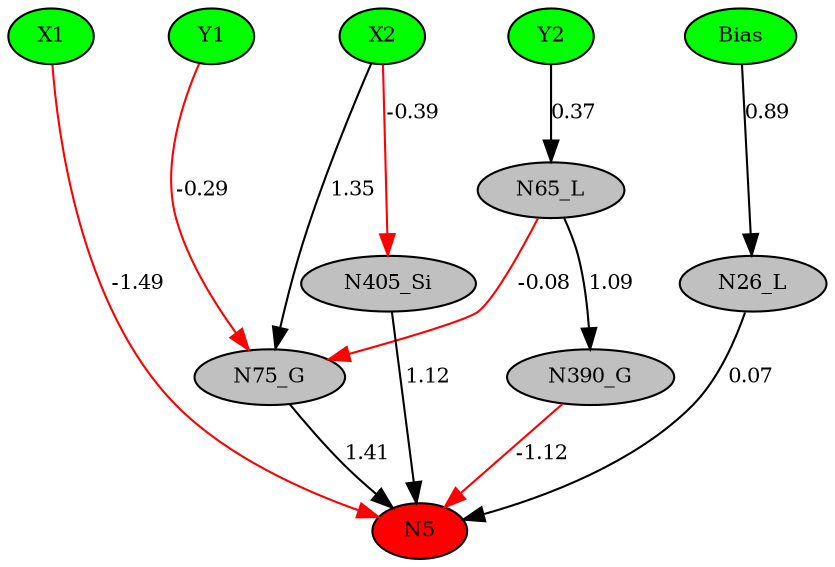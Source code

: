 digraph g { 
N0 [shape=ellipse, label=Bias,fontsize=10,height=0.1,width=0.1,style=filled,fillcolor=green]
N1[shape=ellipse label=X1,fontsize=10,height=0.1,width=0.1,style=filled,fillcolor=green]
N2[shape=ellipse label=Y1,fontsize=10,height=0.1,width=0.1,style=filled,fillcolor=green]
N3[shape=ellipse label=X2,fontsize=10,height=0.1,width=0.1,style=filled,fillcolor=green]
N4[shape=ellipse label=Y2,fontsize=10,height=0.1,width=0.1,style=filled,fillcolor=green]
N5[shape=ellipse,fontsize = 10, height = 0.1, width = 0.1, style = filled, fillcolor = red]
N26[shape=ellipse, label=N26_L,fontsize=10,height=0.1,width=0.1,style=filled,fillcolor=gray]
N65[shape=ellipse, label=N65_L,fontsize=10,height=0.1,width=0.1,style=filled,fillcolor=gray]
N75[shape=ellipse, label=N75_G,fontsize=10,height=0.1,width=0.1,style=filled,fillcolor=gray]
N390[shape=ellipse, label=N390_G,fontsize=10,height=0.1,width=0.1,style=filled,fillcolor=gray]
N405[shape=ellipse, label=N405_Si,fontsize=10,height=0.1,width=0.1,style=filled,fillcolor=gray]
N1 -> N5 [color=red] [arrowType=inv][ label=-1.49,fontsize=10]
N0 -> N26 [color=black] [ label=0.89,fontsize=10]
N26 -> N5 [color=black] [ label=0.07,fontsize=10]
N4 -> N65 [color=black] [ label=0.37,fontsize=10]
N2 -> N75 [color=red] [arrowType=inv][ label=-0.29,fontsize=10]
N75 -> N5 [color=black] [ label=1.41,fontsize=10]
N3 -> N75 [color=black] [ label=1.35,fontsize=10]
N65 -> N75 [color=red] [arrowType=inv][ label=-0.08,fontsize=10]
N65 -> N390 [color=black] [ label=1.09,fontsize=10]
N390 -> N5 [color=red] [arrowType=inv][ label=-1.12,fontsize=10]
N3 -> N405 [color=red] [arrowType=inv][ label=-0.39,fontsize=10]
N405 -> N5 [color=black] [ label=1.12,fontsize=10]
 { rank=same; 
N5
 } 
 { rank=same; 
N1 ->N2 ->N3 ->N4 ->N0 [style=invis]
 } 
}
